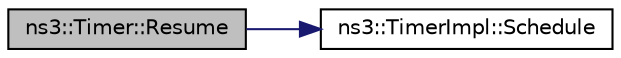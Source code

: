 digraph "ns3::Timer::Resume"
{
 // LATEX_PDF_SIZE
  edge [fontname="Helvetica",fontsize="10",labelfontname="Helvetica",labelfontsize="10"];
  node [fontname="Helvetica",fontsize="10",shape=record];
  rankdir="LR";
  Node1 [label="ns3::Timer::Resume",height=0.2,width=0.4,color="black", fillcolor="grey75", style="filled", fontcolor="black",tooltip="Restart the timer to expire within the amount of time left saved during Suspend."];
  Node1 -> Node2 [color="midnightblue",fontsize="10",style="solid",fontname="Helvetica"];
  Node2 [label="ns3::TimerImpl::Schedule",height=0.2,width=0.4,color="black", fillcolor="white", style="filled",URL="$classns3_1_1_timer_impl.html#ada4bd0cb95a21f3018b34e1582d2cd78",tooltip="Schedule the callback for a future time."];
}
